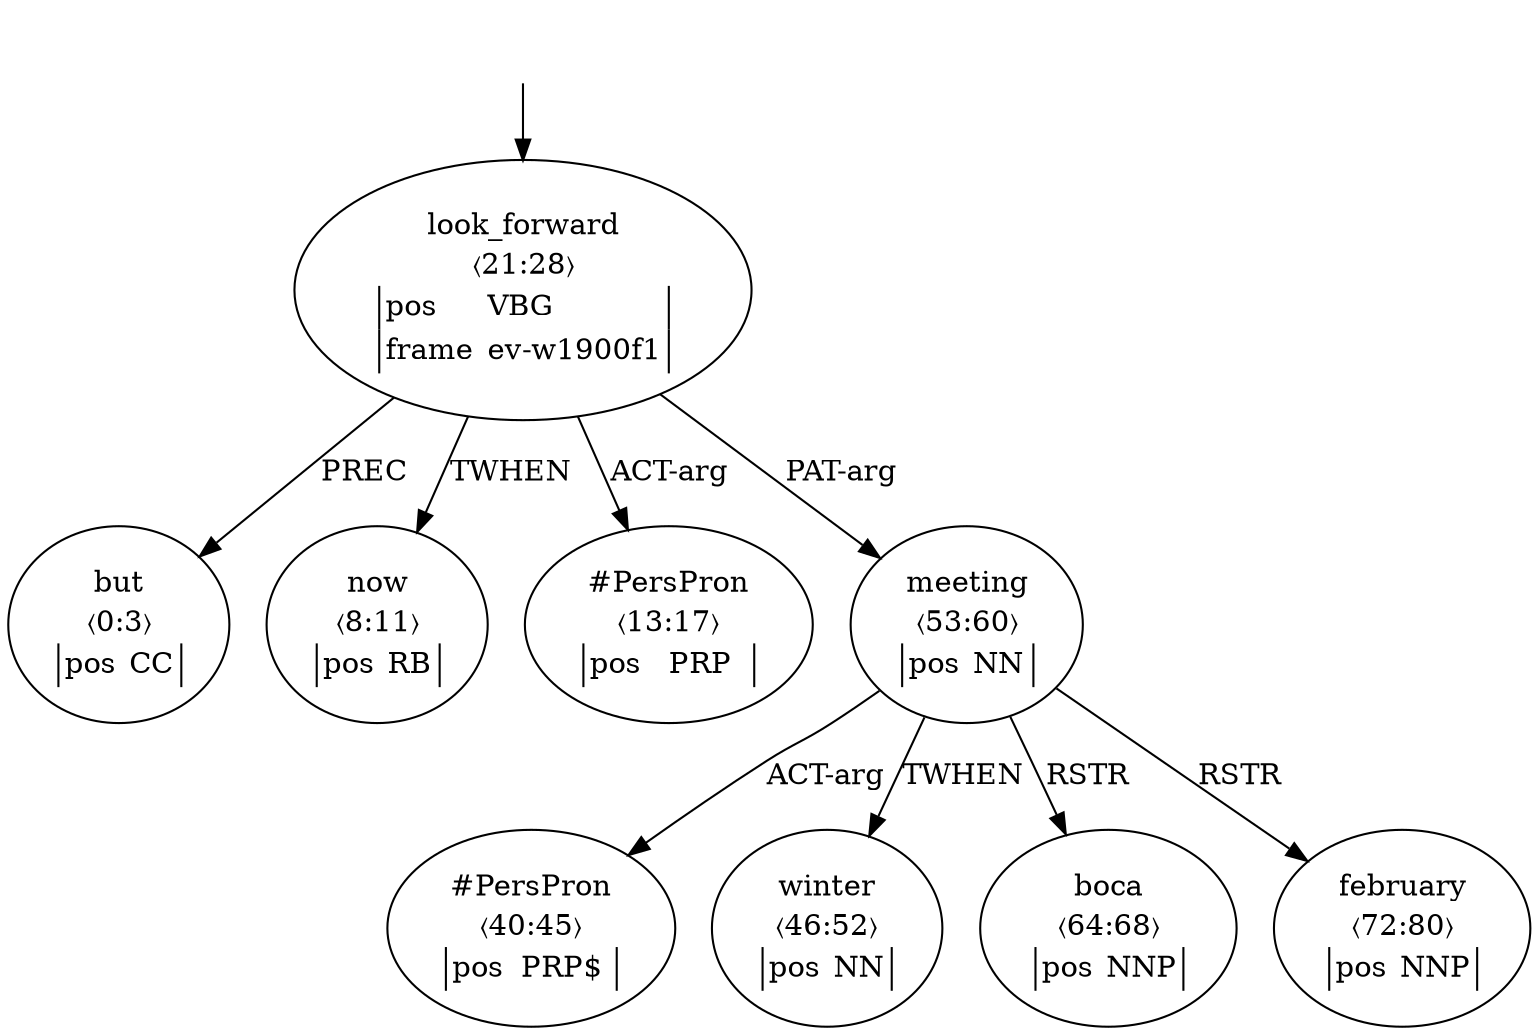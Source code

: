 digraph "20010020" {
  top [ style=invis ];
  top -> 6;
  0 [ label=<<table align="center" border="0" cellspacing="0"><tr><td colspan="2">but</td></tr><tr><td colspan="2">〈0:3〉</td></tr><tr><td sides="l" border="1" align="left">pos</td><td sides="r" border="1" align="left">CC</td></tr></table>> ];
  2 [ label=<<table align="center" border="0" cellspacing="0"><tr><td colspan="2">now</td></tr><tr><td colspan="2">〈8:11〉</td></tr><tr><td sides="l" border="1" align="left">pos</td><td sides="r" border="1" align="left">RB</td></tr></table>> ];
  4 [ label=<<table align="center" border="0" cellspacing="0"><tr><td colspan="2">#PersPron</td></tr><tr><td colspan="2">〈13:17〉</td></tr><tr><td sides="l" border="1" align="left">pos</td><td sides="r" border="1" align="left">PRP</td></tr></table>> ];
  6 [ label=<<table align="center" border="0" cellspacing="0"><tr><td colspan="2">look_forward</td></tr><tr><td colspan="2">〈21:28〉</td></tr><tr><td sides="l" border="1" align="left">pos</td><td sides="r" border="1" align="left">VBG</td></tr><tr><td sides="l" border="1" align="left">frame</td><td sides="r" border="1" align="left">ev-w1900f1</td></tr></table>> ];
  9 [ label=<<table align="center" border="0" cellspacing="0"><tr><td colspan="2">#PersPron</td></tr><tr><td colspan="2">〈40:45〉</td></tr><tr><td sides="l" border="1" align="left">pos</td><td sides="r" border="1" align="left">PRP$</td></tr></table>> ];
  10 [ label=<<table align="center" border="0" cellspacing="0"><tr><td colspan="2">winter</td></tr><tr><td colspan="2">〈46:52〉</td></tr><tr><td sides="l" border="1" align="left">pos</td><td sides="r" border="1" align="left">NN</td></tr></table>> ];
  11 [ label=<<table align="center" border="0" cellspacing="0"><tr><td colspan="2">meeting</td></tr><tr><td colspan="2">〈53:60〉</td></tr><tr><td sides="l" border="1" align="left">pos</td><td sides="r" border="1" align="left">NN</td></tr></table>> ];
  13 [ label=<<table align="center" border="0" cellspacing="0"><tr><td colspan="2">boca</td></tr><tr><td colspan="2">〈64:68〉</td></tr><tr><td sides="l" border="1" align="left">pos</td><td sides="r" border="1" align="left">NNP</td></tr></table>> ];
  15 [ label=<<table align="center" border="0" cellspacing="0"><tr><td colspan="2">february</td></tr><tr><td colspan="2">〈72:80〉</td></tr><tr><td sides="l" border="1" align="left">pos</td><td sides="r" border="1" align="left">NNP</td></tr></table>> ];
  11 -> 10 [ label="TWHEN" ];
  6 -> 2 [ label="TWHEN" ];
  11 -> 15 [ label="RSTR" ];
  6 -> 0 [ label="PREC" ];
  11 -> 9 [ label="ACT-arg" ];
  11 -> 13 [ label="RSTR" ];
  6 -> 11 [ label="PAT-arg" ];
  6 -> 4 [ label="ACT-arg" ];
}

